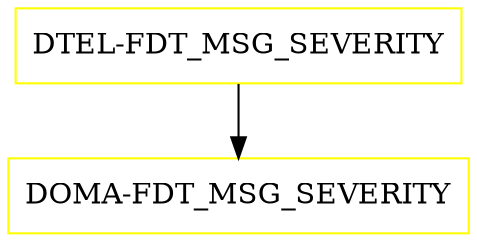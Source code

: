 digraph G {
  "DTEL-FDT_MSG_SEVERITY" [shape=box,color=yellow];
  "DOMA-FDT_MSG_SEVERITY" [shape=box,color=yellow,URL="./DOMA_FDT_MSG_SEVERITY.html"];
  "DTEL-FDT_MSG_SEVERITY" -> "DOMA-FDT_MSG_SEVERITY";
}
